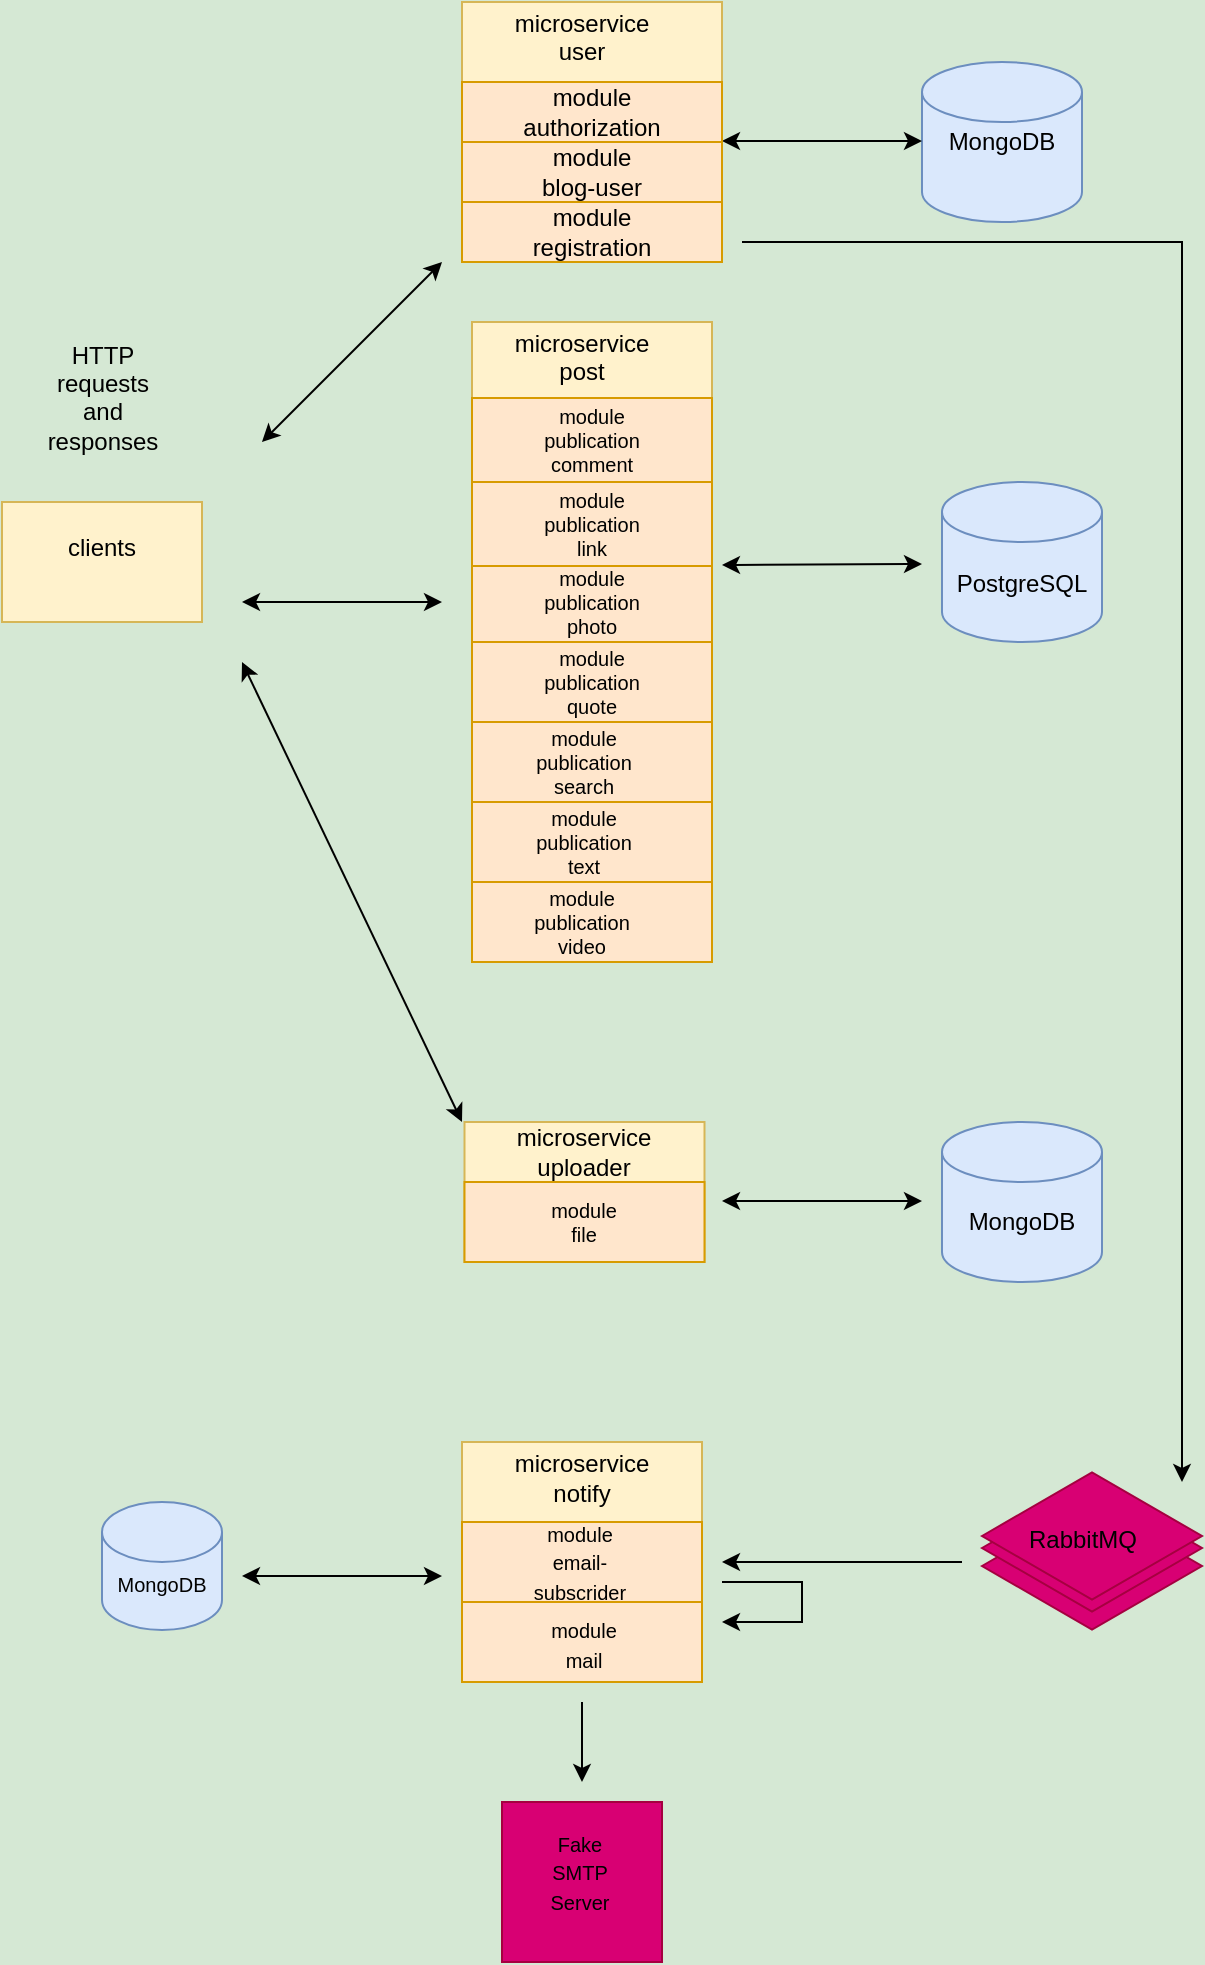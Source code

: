 <mxfile version="24.7.14">
  <diagram id="R2lEEEUBdFMjLlhIrx00" name="Page-1">
    <mxGraphModel dx="1002" dy="575" grid="1" gridSize="10" guides="1" tooltips="1" connect="1" arrows="1" fold="1" page="1" pageScale="1" pageWidth="850" pageHeight="1100" background="#D5E8D4" math="0" shadow="0" extFonts="Permanent Marker^https://fonts.googleapis.com/css?family=Permanent+Marker">
      <root>
        <mxCell id="0" />
        <mxCell id="1" parent="0" />
        <mxCell id="I05doOtokZfOyhsYzP_K-4" value="" style="rounded=1;whiteSpace=wrap;html=1;fillColor=#ffe6cc;strokeColor=#d79b00;" parent="1" vertex="1">
          <mxGeometry x="440" y="80" width="120" height="60" as="geometry" />
        </mxCell>
        <mxCell id="I05doOtokZfOyhsYzP_K-5" value="module&lt;div&gt;authorization&lt;/div&gt;&lt;div&gt;user&lt;/div&gt;" style="text;html=1;align=center;verticalAlign=middle;whiteSpace=wrap;rounded=0;" parent="1" vertex="1">
          <mxGeometry x="468.75" y="87.5" width="62.5" height="25" as="geometry" />
        </mxCell>
        <mxCell id="I05doOtokZfOyhsYzP_K-6" value="" style="whiteSpace=wrap;html=1;aspect=fixed;fillColor=#fff2cc;strokeColor=#d6b656;" parent="1" vertex="1">
          <mxGeometry x="440" y="40" width="130" height="130" as="geometry" />
        </mxCell>
        <mxCell id="I05doOtokZfOyhsYzP_K-7" value="microservice&lt;div&gt;user&lt;/div&gt;&lt;div&gt;&lt;br&gt;&lt;/div&gt;" style="text;html=1;align=center;verticalAlign=middle;whiteSpace=wrap;rounded=0;" parent="1" vertex="1">
          <mxGeometry x="470" y="50" width="60" height="30" as="geometry" />
        </mxCell>
        <mxCell id="I05doOtokZfOyhsYzP_K-16" value="" style="endArrow=classic;startArrow=classic;html=1;rounded=0;exitX=1;exitY=0;exitDx=0;exitDy=0;" parent="1" edge="1">
          <mxGeometry width="50" height="50" relative="1" as="geometry">
            <mxPoint x="340" y="260" as="sourcePoint" />
            <mxPoint x="430" y="170" as="targetPoint" />
            <Array as="points" />
          </mxGeometry>
        </mxCell>
        <mxCell id="I05doOtokZfOyhsYzP_K-19" value="" style="shape=cylinder3;whiteSpace=wrap;html=1;boundedLbl=1;backgroundOutline=1;size=15;fillColor=#dae8fc;strokeColor=#6c8ebf;" parent="1" vertex="1">
          <mxGeometry x="670" y="70" width="80" height="80" as="geometry" />
        </mxCell>
        <mxCell id="I05doOtokZfOyhsYzP_K-20" value="Mongo&lt;span style=&quot;background-color: initial;&quot;&gt;DB&lt;/span&gt;" style="text;html=1;align=center;verticalAlign=middle;whiteSpace=wrap;rounded=0;" parent="1" vertex="1">
          <mxGeometry x="680" y="95" width="60" height="30" as="geometry" />
        </mxCell>
        <mxCell id="I05doOtokZfOyhsYzP_K-21" value="" style="endArrow=classic;startArrow=classic;html=1;rounded=0;" parent="1" edge="1">
          <mxGeometry width="50" height="50" relative="1" as="geometry">
            <mxPoint x="570" y="109.5" as="sourcePoint" />
            <mxPoint x="670" y="109.5" as="targetPoint" />
          </mxGeometry>
        </mxCell>
        <mxCell id="I05doOtokZfOyhsYzP_K-29" value="" style="rounded=0;whiteSpace=wrap;html=1;fillColor=#fff2cc;strokeColor=#d6b656;" parent="1" vertex="1">
          <mxGeometry x="445" y="200" width="120" height="320" as="geometry" />
        </mxCell>
        <mxCell id="I05doOtokZfOyhsYzP_K-30" value="microservice&lt;div&gt;post&lt;/div&gt;&lt;div&gt;&lt;br&gt;&lt;/div&gt;" style="text;html=1;align=center;verticalAlign=middle;whiteSpace=wrap;rounded=0;" parent="1" vertex="1">
          <mxGeometry x="470" y="210" width="60" height="30" as="geometry" />
        </mxCell>
        <mxCell id="I05doOtokZfOyhsYzP_K-45" value="" style="shape=cylinder3;whiteSpace=wrap;html=1;boundedLbl=1;backgroundOutline=1;size=15;fillColor=#dae8fc;strokeColor=#6c8ebf;" parent="1" vertex="1">
          <mxGeometry x="680" y="280" width="80" height="80" as="geometry" />
        </mxCell>
        <mxCell id="I05doOtokZfOyhsYzP_K-46" value="PostgreSQL" style="text;html=1;align=center;verticalAlign=middle;whiteSpace=wrap;rounded=0;" parent="1" vertex="1">
          <mxGeometry x="690" y="316" width="60" height="30" as="geometry" />
        </mxCell>
        <mxCell id="I05doOtokZfOyhsYzP_K-47" value="" style="endArrow=classic;startArrow=classic;html=1;rounded=0;" parent="1" edge="1">
          <mxGeometry width="50" height="50" relative="1" as="geometry">
            <mxPoint x="570" y="321.5" as="sourcePoint" />
            <mxPoint x="670" y="321" as="targetPoint" />
          </mxGeometry>
        </mxCell>
        <mxCell id="I05doOtokZfOyhsYzP_K-48" value="" style="rounded=0;whiteSpace=wrap;html=1;fillColor=#fff2cc;strokeColor=#d6b656;" parent="1" vertex="1">
          <mxGeometry x="440" y="760" width="120" height="120" as="geometry" />
        </mxCell>
        <mxCell id="I05doOtokZfOyhsYzP_K-49" value="microservice&lt;div&gt;notify&lt;/div&gt;" style="text;html=1;align=center;verticalAlign=middle;whiteSpace=wrap;rounded=0;" parent="1" vertex="1">
          <mxGeometry x="470" y="763" width="60" height="30" as="geometry" />
        </mxCell>
        <mxCell id="I05doOtokZfOyhsYzP_K-50" value="" style="endArrow=classic;startArrow=classic;html=1;rounded=0;" parent="1" edge="1">
          <mxGeometry width="50" height="50" relative="1" as="geometry">
            <mxPoint x="330" y="340" as="sourcePoint" />
            <mxPoint x="430" y="340" as="targetPoint" />
          </mxGeometry>
        </mxCell>
        <mxCell id="I05doOtokZfOyhsYzP_K-55" value="" style="rounded=0;whiteSpace=wrap;html=1;fillColor=#fff2cc;strokeColor=#d6b656;" parent="1" vertex="1">
          <mxGeometry x="210" y="290" width="100" height="60" as="geometry" />
        </mxCell>
        <mxCell id="I05doOtokZfOyhsYzP_K-56" value="clients&lt;div&gt;&lt;br&gt;&lt;/div&gt;" style="text;html=1;align=center;verticalAlign=middle;whiteSpace=wrap;rounded=0;" parent="1" vertex="1">
          <mxGeometry x="230" y="305" width="60" height="30" as="geometry" />
        </mxCell>
        <mxCell id="I05doOtokZfOyhsYzP_K-59" value="HTTP&lt;div&gt;requests&lt;/div&gt;&lt;div&gt;and&lt;/div&gt;&lt;div&gt;responses&lt;/div&gt;&lt;div&gt;&lt;br&gt;&lt;/div&gt;" style="text;html=1;align=center;verticalAlign=middle;resizable=0;points=[];autosize=1;strokeColor=none;fillColor=none;" parent="1" vertex="1">
          <mxGeometry x="220" y="200" width="80" height="90" as="geometry" />
        </mxCell>
        <mxCell id="I05doOtokZfOyhsYzP_K-61" value="" style="html=1;whiteSpace=wrap;aspect=fixed;shape=isoRectangle;fillColor=#d80073;fontColor=#ffffff;strokeColor=#A50040;" parent="1" vertex="1">
          <mxGeometry x="700" y="789" width="110" height="66" as="geometry" />
        </mxCell>
        <mxCell id="I05doOtokZfOyhsYzP_K-62" value="" style="html=1;whiteSpace=wrap;aspect=fixed;shape=isoRectangle;fillColor=#d80073;fontColor=#ffffff;strokeColor=#A50040;" parent="1" vertex="1">
          <mxGeometry x="700" y="780" width="110" height="66" as="geometry" />
        </mxCell>
        <mxCell id="I05doOtokZfOyhsYzP_K-63" value="" style="html=1;whiteSpace=wrap;aspect=fixed;shape=isoRectangle;fillColor=#d80073;fontColor=#ffffff;strokeColor=#A50040;" parent="1" vertex="1">
          <mxGeometry x="700" y="774" width="110" height="66" as="geometry" />
        </mxCell>
        <mxCell id="I05doOtokZfOyhsYzP_K-64" value="&lt;h6 style=&quot;&quot;&gt;&lt;span style=&quot;font-size: 12px; font-weight: normal;&quot;&gt;&lt;font face=&quot;Helvetica&quot;&gt;RabbitMQ&lt;/font&gt;&lt;/span&gt;&lt;/h6&gt;" style="text;strokeColor=none;fillColor=none;html=1;fontSize=24;fontStyle=1;verticalAlign=middle;align=center;" parent="1" vertex="1">
          <mxGeometry x="700" y="788.5" width="100" height="37" as="geometry" />
        </mxCell>
        <mxCell id="I05doOtokZfOyhsYzP_K-65" style="edgeStyle=orthogonalEdgeStyle;rounded=0;orthogonalLoop=1;jettySize=auto;html=1;exitX=0.5;exitY=1;exitDx=0;exitDy=0;" parent="1" source="I05doOtokZfOyhsYzP_K-64" target="I05doOtokZfOyhsYzP_K-64" edge="1">
          <mxGeometry relative="1" as="geometry" />
        </mxCell>
        <mxCell id="hSmiJtpzhgpsPx8Sou_j-1" value="module&lt;div&gt;authorization&lt;/div&gt;" style="rounded=0;whiteSpace=wrap;html=1;fillColor=#ffe6cc;strokeColor=#d79b00;" parent="1" vertex="1">
          <mxGeometry x="440" y="80" width="130" height="30" as="geometry" />
        </mxCell>
        <mxCell id="hSmiJtpzhgpsPx8Sou_j-2" value="module&lt;div&gt;blog-user&lt;/div&gt;" style="rounded=0;whiteSpace=wrap;html=1;fillColor=#ffe6cc;strokeColor=#d79b00;" parent="1" vertex="1">
          <mxGeometry x="440" y="110" width="130" height="30" as="geometry" />
        </mxCell>
        <mxCell id="hSmiJtpzhgpsPx8Sou_j-3" value="module&lt;div&gt;registration&lt;/div&gt;" style="rounded=0;whiteSpace=wrap;html=1;fillColor=#ffe6cc;strokeColor=#d79b00;" parent="1" vertex="1">
          <mxGeometry x="440" y="140" width="130" height="30" as="geometry" />
        </mxCell>
        <mxCell id="TSFyx7g6zkYYXS0IT1qX-1" value="" style="rounded=0;whiteSpace=wrap;html=1;fillColor=#ffe6cc;strokeColor=#d79b00;" parent="1" vertex="1">
          <mxGeometry x="445" y="238" width="120" height="42" as="geometry" />
        </mxCell>
        <mxCell id="TSFyx7g6zkYYXS0IT1qX-2" value="module&lt;div&gt;publication&lt;/div&gt;&lt;div&gt;comment&lt;/div&gt;" style="text;html=1;align=center;verticalAlign=middle;whiteSpace=wrap;rounded=0;fontSize=10;" parent="1" vertex="1">
          <mxGeometry x="475" y="244" width="60" height="30" as="geometry" />
        </mxCell>
        <mxCell id="TSFyx7g6zkYYXS0IT1qX-4" value="" style="rounded=0;whiteSpace=wrap;html=1;fillColor=#ffe6cc;strokeColor=#d79b00;" parent="1" vertex="1">
          <mxGeometry x="445" y="280" width="120" height="42" as="geometry" />
        </mxCell>
        <mxCell id="TSFyx7g6zkYYXS0IT1qX-5" value="&lt;div&gt;module&lt;/div&gt;publication&lt;div&gt;link&lt;/div&gt;" style="text;html=1;align=center;verticalAlign=middle;whiteSpace=wrap;rounded=0;fontSize=10;" parent="1" vertex="1">
          <mxGeometry x="475" y="286" width="60" height="30" as="geometry" />
        </mxCell>
        <mxCell id="TSFyx7g6zkYYXS0IT1qX-6" value="" style="rounded=0;whiteSpace=wrap;html=1;fillColor=#ffe6cc;strokeColor=#d79b00;" parent="1" vertex="1">
          <mxGeometry x="445" y="322" width="120" height="38" as="geometry" />
        </mxCell>
        <mxCell id="TSFyx7g6zkYYXS0IT1qX-7" value="module&lt;div&gt;publication&lt;/div&gt;&lt;div&gt;photo&lt;/div&gt;" style="text;html=1;align=center;verticalAlign=middle;whiteSpace=wrap;rounded=0;fontSize=10;" parent="1" vertex="1">
          <mxGeometry x="475" y="325" width="60" height="30" as="geometry" />
        </mxCell>
        <mxCell id="TSFyx7g6zkYYXS0IT1qX-8" value="" style="rounded=0;whiteSpace=wrap;html=1;fillColor=#ffe6cc;strokeColor=#d79b00;" parent="1" vertex="1">
          <mxGeometry x="445" y="360" width="120" height="40" as="geometry" />
        </mxCell>
        <mxCell id="TSFyx7g6zkYYXS0IT1qX-9" value="module&lt;div&gt;publication&lt;/div&gt;&lt;div&gt;quote&lt;/div&gt;" style="text;html=1;align=center;verticalAlign=middle;whiteSpace=wrap;rounded=0;fontSize=10;" parent="1" vertex="1">
          <mxGeometry x="475" y="365" width="60" height="30" as="geometry" />
        </mxCell>
        <mxCell id="TSFyx7g6zkYYXS0IT1qX-10" value="" style="rounded=0;whiteSpace=wrap;html=1;fillColor=#ffe6cc;strokeColor=#d79b00;" parent="1" vertex="1">
          <mxGeometry x="445" y="400" width="120" height="40" as="geometry" />
        </mxCell>
        <mxCell id="TSFyx7g6zkYYXS0IT1qX-11" value="module&lt;div&gt;publication&lt;/div&gt;&lt;div&gt;search&lt;/div&gt;" style="text;html=1;align=center;verticalAlign=middle;whiteSpace=wrap;rounded=0;fontSize=10;" parent="1" vertex="1">
          <mxGeometry x="471.25" y="405" width="60" height="30" as="geometry" />
        </mxCell>
        <mxCell id="TSFyx7g6zkYYXS0IT1qX-12" value="" style="rounded=0;whiteSpace=wrap;html=1;fillColor=#ffe6cc;strokeColor=#d79b00;" parent="1" vertex="1">
          <mxGeometry x="445" y="440" width="120" height="40" as="geometry" />
        </mxCell>
        <mxCell id="TSFyx7g6zkYYXS0IT1qX-13" value="module&lt;div&gt;publication&lt;/div&gt;&lt;div&gt;text&lt;/div&gt;" style="text;html=1;align=center;verticalAlign=middle;whiteSpace=wrap;rounded=0;fontSize=10;" parent="1" vertex="1">
          <mxGeometry x="471.25" y="445" width="60" height="30" as="geometry" />
        </mxCell>
        <mxCell id="TSFyx7g6zkYYXS0IT1qX-14" value="" style="rounded=0;whiteSpace=wrap;html=1;fillColor=#ffe6cc;strokeColor=#d79b00;" parent="1" vertex="1">
          <mxGeometry x="445" y="480" width="120" height="40" as="geometry" />
        </mxCell>
        <mxCell id="TSFyx7g6zkYYXS0IT1qX-15" value="&lt;span style=&quot;font-size: 10px;&quot;&gt;module&lt;/span&gt;&lt;div style=&quot;font-size: 10px;&quot;&gt;&lt;span style=&quot;font-size: 10px;&quot;&gt;publication&lt;/span&gt;&lt;/div&gt;&lt;div style=&quot;font-size: 10px;&quot;&gt;&lt;span style=&quot;&quot;&gt;video&lt;/span&gt;&lt;/div&gt;" style="text;html=1;align=center;verticalAlign=middle;whiteSpace=wrap;rounded=0;fontSize=10;" parent="1" vertex="1">
          <mxGeometry x="470" y="485" width="60" height="30" as="geometry" />
        </mxCell>
        <mxCell id="TSFyx7g6zkYYXS0IT1qX-16" value="" style="rounded=0;whiteSpace=wrap;html=1;fillColor=#fff2cc;strokeColor=#d6b656;" parent="1" vertex="1">
          <mxGeometry x="441.25" y="600" width="120" height="70" as="geometry" />
        </mxCell>
        <mxCell id="TSFyx7g6zkYYXS0IT1qX-18" value="microservice&lt;div&gt;uploader&lt;/div&gt;" style="text;html=1;align=center;verticalAlign=middle;whiteSpace=wrap;rounded=0;fontSize=12;" parent="1" vertex="1">
          <mxGeometry x="471.25" y="600" width="60" height="30" as="geometry" />
        </mxCell>
        <mxCell id="TSFyx7g6zkYYXS0IT1qX-19" value="" style="rounded=0;whiteSpace=wrap;html=1;fillColor=#ffe6cc;strokeColor=#d79b00;" parent="1" vertex="1">
          <mxGeometry x="441.25" y="630" width="120" height="40" as="geometry" />
        </mxCell>
        <mxCell id="TSFyx7g6zkYYXS0IT1qX-20" value="module&lt;div&gt;file&lt;/div&gt;" style="text;html=1;align=center;verticalAlign=middle;whiteSpace=wrap;rounded=0;fontSize=10;" parent="1" vertex="1">
          <mxGeometry x="471.25" y="635" width="60" height="30" as="geometry" />
        </mxCell>
        <mxCell id="TSFyx7g6zkYYXS0IT1qX-21" value="" style="shape=cylinder3;whiteSpace=wrap;html=1;boundedLbl=1;backgroundOutline=1;size=15;fillColor=#dae8fc;strokeColor=#6c8ebf;" parent="1" vertex="1">
          <mxGeometry x="680" y="600" width="80" height="80" as="geometry" />
        </mxCell>
        <mxCell id="TSFyx7g6zkYYXS0IT1qX-22" value="MongoDB" style="text;html=1;align=center;verticalAlign=middle;whiteSpace=wrap;rounded=0;" parent="1" vertex="1">
          <mxGeometry x="690" y="635" width="60" height="30" as="geometry" />
        </mxCell>
        <mxCell id="TSFyx7g6zkYYXS0IT1qX-23" value="" style="endArrow=classic;startArrow=classic;html=1;rounded=0;" parent="1" edge="1">
          <mxGeometry width="50" height="50" relative="1" as="geometry">
            <mxPoint x="570" y="639.5" as="sourcePoint" />
            <mxPoint x="670" y="639.5" as="targetPoint" />
            <Array as="points">
              <mxPoint x="620" y="639.5" />
            </Array>
          </mxGeometry>
        </mxCell>
        <mxCell id="TSFyx7g6zkYYXS0IT1qX-24" value="" style="endArrow=classic;startArrow=classic;html=1;rounded=0;" parent="1" edge="1">
          <mxGeometry width="50" height="50" relative="1" as="geometry">
            <mxPoint x="330" y="370" as="sourcePoint" />
            <mxPoint x="440" y="600" as="targetPoint" />
          </mxGeometry>
        </mxCell>
        <mxCell id="rJYHzgLltx2p5D99tIib-1" value="" style="rounded=0;whiteSpace=wrap;html=1;fillColor=#ffe6cc;strokeColor=#d79b00;" vertex="1" parent="1">
          <mxGeometry x="440" y="800" width="120" height="40" as="geometry" />
        </mxCell>
        <mxCell id="rJYHzgLltx2p5D99tIib-2" value="" style="rounded=0;whiteSpace=wrap;html=1;fillColor=#ffe6cc;strokeColor=#d79b00;" vertex="1" parent="1">
          <mxGeometry x="440" y="840" width="120" height="40" as="geometry" />
        </mxCell>
        <mxCell id="rJYHzgLltx2p5D99tIib-3" value="&lt;span style=&quot;font-size: 10px;&quot;&gt;module&lt;/span&gt;&lt;div&gt;&lt;span style=&quot;font-size: 10px;&quot;&gt;email-subscrider&lt;/span&gt;&lt;/div&gt;" style="text;html=1;align=center;verticalAlign=middle;whiteSpace=wrap;rounded=0;" vertex="1" parent="1">
          <mxGeometry x="468.75" y="805" width="60" height="30" as="geometry" />
        </mxCell>
        <mxCell id="rJYHzgLltx2p5D99tIib-4" value="&lt;span style=&quot;font-size: 10px;&quot;&gt;module&lt;/span&gt;&lt;div&gt;&lt;span style=&quot;font-size: 10px;&quot;&gt;mail&lt;/span&gt;&lt;/div&gt;" style="text;html=1;align=center;verticalAlign=middle;whiteSpace=wrap;rounded=0;" vertex="1" parent="1">
          <mxGeometry x="471.25" y="846" width="60" height="30" as="geometry" />
        </mxCell>
        <mxCell id="rJYHzgLltx2p5D99tIib-9" value="" style="endArrow=classic;html=1;rounded=0;" edge="1" parent="1">
          <mxGeometry width="50" height="50" relative="1" as="geometry">
            <mxPoint x="690" y="820" as="sourcePoint" />
            <mxPoint x="570" y="820" as="targetPoint" />
          </mxGeometry>
        </mxCell>
        <mxCell id="rJYHzgLltx2p5D99tIib-11" value="" style="shape=cylinder3;whiteSpace=wrap;html=1;boundedLbl=1;backgroundOutline=1;size=15;fillColor=#dae8fc;strokeColor=#6c8ebf;" vertex="1" parent="1">
          <mxGeometry x="260" y="790" width="60" height="64" as="geometry" />
        </mxCell>
        <mxCell id="rJYHzgLltx2p5D99tIib-12" value="&lt;span style=&quot;font-size: 10px;&quot;&gt;MongoDB&lt;/span&gt;" style="text;html=1;align=center;verticalAlign=middle;whiteSpace=wrap;rounded=0;" vertex="1" parent="1">
          <mxGeometry x="260" y="816" width="60" height="30" as="geometry" />
        </mxCell>
        <mxCell id="rJYHzgLltx2p5D99tIib-16" value="" style="endArrow=classic;html=1;rounded=0;" edge="1" parent="1">
          <mxGeometry width="50" height="50" relative="1" as="geometry">
            <mxPoint x="580" y="160" as="sourcePoint" />
            <mxPoint x="800" y="780" as="targetPoint" />
            <Array as="points">
              <mxPoint x="800" y="160" />
            </Array>
          </mxGeometry>
        </mxCell>
        <mxCell id="rJYHzgLltx2p5D99tIib-17" value="" style="endArrow=classic;html=1;rounded=0;" edge="1" parent="1">
          <mxGeometry width="50" height="50" relative="1" as="geometry">
            <mxPoint x="570" y="830" as="sourcePoint" />
            <mxPoint x="570" y="850" as="targetPoint" />
            <Array as="points">
              <mxPoint x="590" y="830" />
              <mxPoint x="610" y="830" />
              <mxPoint x="610" y="850" />
              <mxPoint x="580" y="850" />
            </Array>
          </mxGeometry>
        </mxCell>
        <mxCell id="rJYHzgLltx2p5D99tIib-18" value="" style="whiteSpace=wrap;html=1;aspect=fixed;fillColor=#d80073;strokeColor=#A50040;fontColor=#ffffff;" vertex="1" parent="1">
          <mxGeometry x="460" y="940" width="80" height="80" as="geometry" />
        </mxCell>
        <mxCell id="rJYHzgLltx2p5D99tIib-19" value="&lt;font size=&quot;1&quot;&gt;Fake&lt;/font&gt;&lt;div&gt;&lt;font size=&quot;1&quot;&gt;SMTP&lt;/font&gt;&lt;/div&gt;&lt;div&gt;&lt;font size=&quot;1&quot;&gt;Server&lt;/font&gt;&lt;/div&gt;" style="text;html=1;align=center;verticalAlign=middle;whiteSpace=wrap;rounded=0;" vertex="1" parent="1">
          <mxGeometry x="468.75" y="960" width="60" height="30" as="geometry" />
        </mxCell>
        <mxCell id="rJYHzgLltx2p5D99tIib-20" value="" style="endArrow=classic;html=1;rounded=0;" edge="1" parent="1">
          <mxGeometry width="50" height="50" relative="1" as="geometry">
            <mxPoint x="500" y="890" as="sourcePoint" />
            <mxPoint x="500" y="930" as="targetPoint" />
            <Array as="points">
              <mxPoint x="500" y="900" />
            </Array>
          </mxGeometry>
        </mxCell>
        <mxCell id="rJYHzgLltx2p5D99tIib-21" value="" style="endArrow=classic;startArrow=classic;html=1;rounded=0;" edge="1" parent="1">
          <mxGeometry width="50" height="50" relative="1" as="geometry">
            <mxPoint x="330" y="827" as="sourcePoint" />
            <mxPoint x="430" y="827" as="targetPoint" />
            <Array as="points">
              <mxPoint x="370" y="827" />
            </Array>
          </mxGeometry>
        </mxCell>
      </root>
    </mxGraphModel>
  </diagram>
</mxfile>
